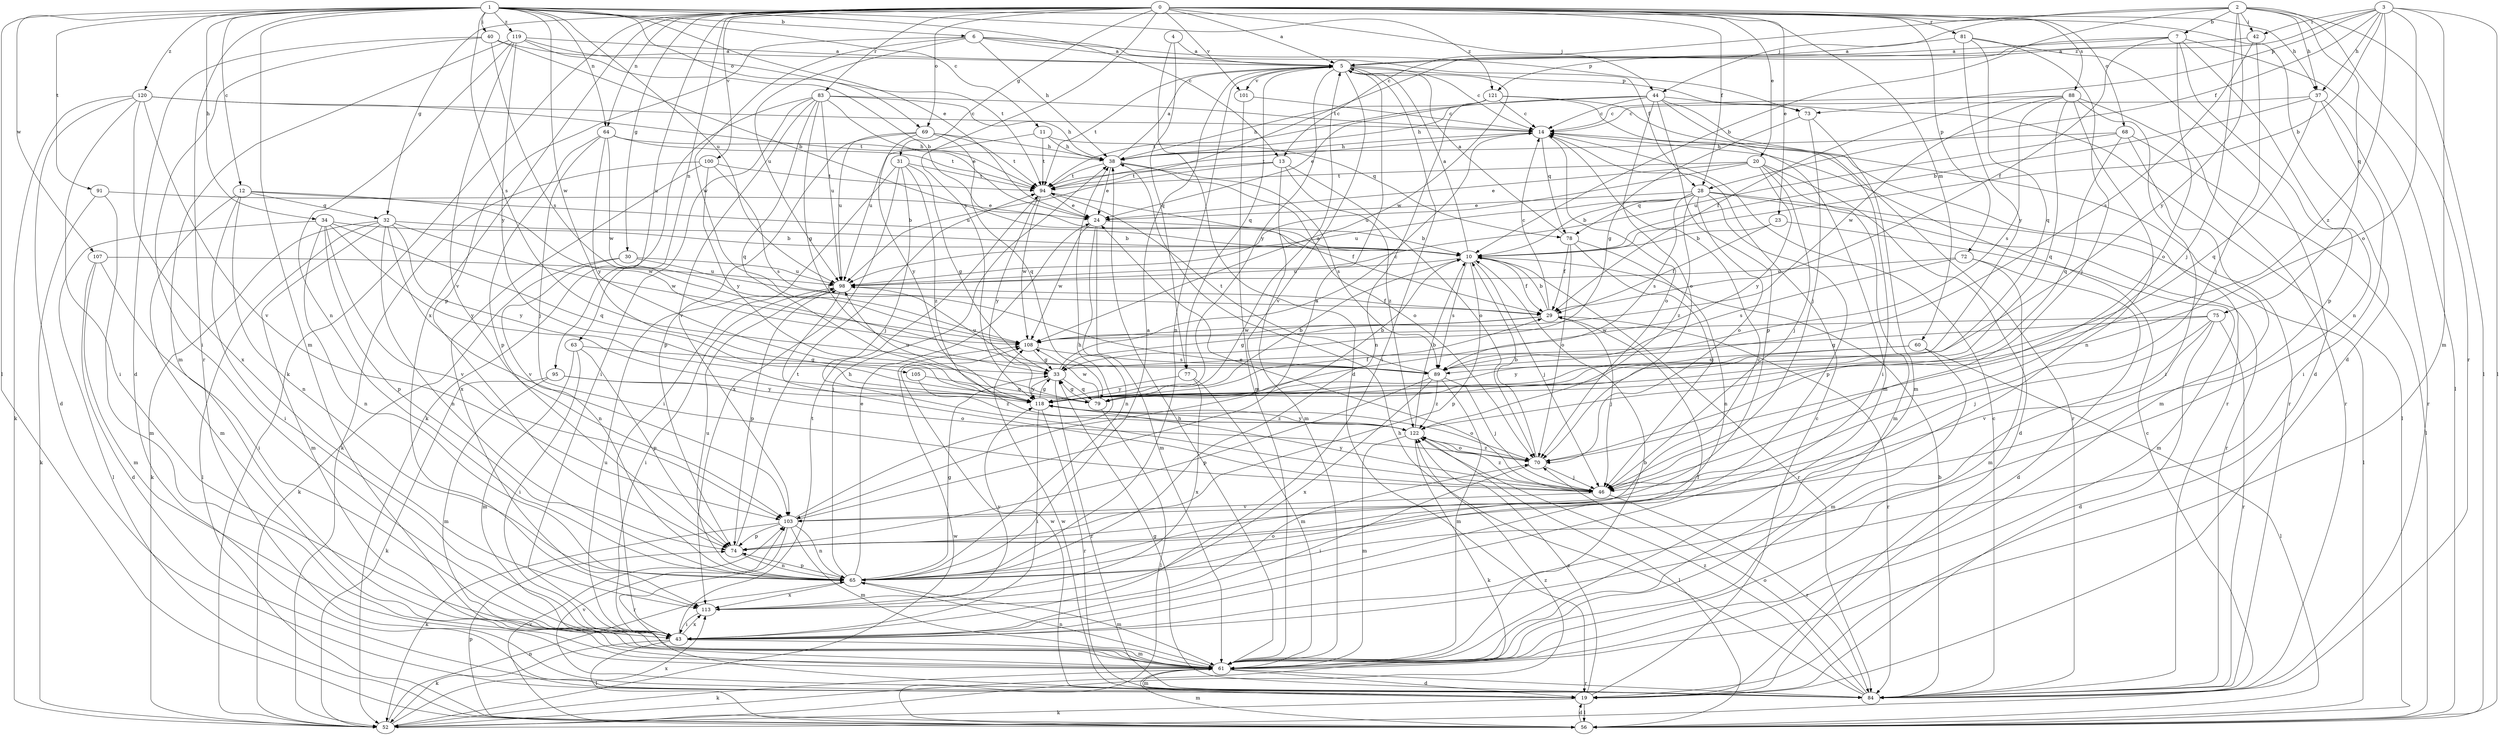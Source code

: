 strict digraph  {
0;
1;
2;
3;
4;
5;
6;
7;
10;
11;
12;
13;
14;
19;
20;
23;
24;
28;
29;
30;
31;
32;
33;
34;
37;
38;
40;
42;
43;
44;
46;
52;
56;
60;
61;
63;
64;
65;
68;
69;
70;
72;
73;
74;
75;
77;
78;
79;
81;
83;
84;
88;
89;
91;
94;
95;
98;
100;
101;
103;
105;
107;
108;
113;
118;
119;
120;
121;
122;
0 -> 5  [label=a];
0 -> 19  [label=d];
0 -> 20  [label=e];
0 -> 23  [label=e];
0 -> 28  [label=f];
0 -> 30  [label=g];
0 -> 31  [label=g];
0 -> 32  [label=g];
0 -> 44  [label=j];
0 -> 52  [label=k];
0 -> 60  [label=m];
0 -> 63  [label=n];
0 -> 64  [label=n];
0 -> 68  [label=o];
0 -> 69  [label=o];
0 -> 72  [label=p];
0 -> 81  [label=r];
0 -> 83  [label=r];
0 -> 88  [label=s];
0 -> 95  [label=u];
0 -> 100  [label=v];
0 -> 101  [label=v];
0 -> 113  [label=x];
0 -> 118  [label=y];
1 -> 6  [label=b];
1 -> 11  [label=c];
1 -> 12  [label=c];
1 -> 13  [label=c];
1 -> 24  [label=e];
1 -> 34  [label=h];
1 -> 37  [label=h];
1 -> 40  [label=i];
1 -> 56  [label=l];
1 -> 61  [label=m];
1 -> 64  [label=n];
1 -> 69  [label=o];
1 -> 84  [label=r];
1 -> 89  [label=s];
1 -> 91  [label=t];
1 -> 98  [label=u];
1 -> 105  [label=w];
1 -> 107  [label=w];
1 -> 119  [label=z];
1 -> 120  [label=z];
1 -> 121  [label=z];
2 -> 7  [label=b];
2 -> 10  [label=b];
2 -> 13  [label=c];
2 -> 37  [label=h];
2 -> 42  [label=i];
2 -> 44  [label=j];
2 -> 46  [label=j];
2 -> 56  [label=l];
2 -> 75  [label=q];
2 -> 84  [label=r];
2 -> 118  [label=y];
3 -> 10  [label=b];
3 -> 28  [label=f];
3 -> 37  [label=h];
3 -> 42  [label=i];
3 -> 56  [label=l];
3 -> 61  [label=m];
3 -> 70  [label=o];
3 -> 73  [label=p];
3 -> 121  [label=z];
3 -> 122  [label=z];
4 -> 5  [label=a];
4 -> 19  [label=d];
4 -> 77  [label=q];
5 -> 14  [label=c];
5 -> 43  [label=i];
5 -> 65  [label=n];
5 -> 73  [label=p];
5 -> 77  [label=q];
5 -> 94  [label=t];
5 -> 101  [label=v];
5 -> 103  [label=v];
5 -> 108  [label=w];
5 -> 118  [label=y];
6 -> 5  [label=a];
6 -> 28  [label=f];
6 -> 38  [label=h];
6 -> 73  [label=p];
6 -> 74  [label=p];
6 -> 98  [label=u];
6 -> 108  [label=w];
7 -> 5  [label=a];
7 -> 29  [label=f];
7 -> 56  [label=l];
7 -> 65  [label=n];
7 -> 70  [label=o];
7 -> 74  [label=p];
7 -> 94  [label=t];
10 -> 5  [label=a];
10 -> 29  [label=f];
10 -> 46  [label=j];
10 -> 74  [label=p];
10 -> 84  [label=r];
10 -> 89  [label=s];
10 -> 98  [label=u];
11 -> 38  [label=h];
11 -> 78  [label=q];
11 -> 94  [label=t];
11 -> 98  [label=u];
12 -> 10  [label=b];
12 -> 32  [label=g];
12 -> 43  [label=i];
12 -> 61  [label=m];
12 -> 65  [label=n];
12 -> 108  [label=w];
13 -> 61  [label=m];
13 -> 70  [label=o];
13 -> 94  [label=t];
13 -> 98  [label=u];
13 -> 122  [label=z];
14 -> 38  [label=h];
14 -> 70  [label=o];
14 -> 78  [label=q];
14 -> 84  [label=r];
14 -> 94  [label=t];
19 -> 14  [label=c];
19 -> 52  [label=k];
19 -> 56  [label=l];
19 -> 61  [label=m];
19 -> 108  [label=w];
19 -> 122  [label=z];
20 -> 19  [label=d];
20 -> 24  [label=e];
20 -> 46  [label=j];
20 -> 61  [label=m];
20 -> 94  [label=t];
20 -> 98  [label=u];
20 -> 118  [label=y];
23 -> 10  [label=b];
23 -> 29  [label=f];
23 -> 61  [label=m];
24 -> 10  [label=b];
24 -> 61  [label=m];
24 -> 65  [label=n];
24 -> 108  [label=w];
28 -> 10  [label=b];
28 -> 24  [label=e];
28 -> 56  [label=l];
28 -> 70  [label=o];
28 -> 74  [label=p];
28 -> 78  [label=q];
28 -> 84  [label=r];
28 -> 89  [label=s];
28 -> 98  [label=u];
28 -> 122  [label=z];
29 -> 10  [label=b];
29 -> 14  [label=c];
29 -> 33  [label=g];
29 -> 46  [label=j];
29 -> 84  [label=r];
29 -> 108  [label=w];
30 -> 29  [label=f];
30 -> 52  [label=k];
30 -> 65  [label=n];
30 -> 98  [label=u];
31 -> 33  [label=g];
31 -> 43  [label=i];
31 -> 46  [label=j];
31 -> 94  [label=t];
31 -> 113  [label=x];
31 -> 122  [label=z];
32 -> 10  [label=b];
32 -> 52  [label=k];
32 -> 56  [label=l];
32 -> 61  [label=m];
32 -> 65  [label=n];
32 -> 103  [label=v];
32 -> 108  [label=w];
32 -> 118  [label=y];
33 -> 14  [label=c];
33 -> 79  [label=q];
33 -> 84  [label=r];
33 -> 98  [label=u];
33 -> 118  [label=y];
34 -> 10  [label=b];
34 -> 56  [label=l];
34 -> 65  [label=n];
34 -> 74  [label=p];
34 -> 79  [label=q];
34 -> 103  [label=v];
34 -> 118  [label=y];
37 -> 10  [label=b];
37 -> 14  [label=c];
37 -> 43  [label=i];
37 -> 79  [label=q];
37 -> 84  [label=r];
38 -> 5  [label=a];
38 -> 24  [label=e];
38 -> 70  [label=o];
38 -> 89  [label=s];
38 -> 94  [label=t];
40 -> 5  [label=a];
40 -> 10  [label=b];
40 -> 19  [label=d];
40 -> 43  [label=i];
40 -> 89  [label=s];
42 -> 5  [label=a];
42 -> 46  [label=j];
42 -> 89  [label=s];
43 -> 29  [label=f];
43 -> 52  [label=k];
43 -> 56  [label=l];
43 -> 61  [label=m];
43 -> 94  [label=t];
43 -> 98  [label=u];
43 -> 113  [label=x];
44 -> 14  [label=c];
44 -> 38  [label=h];
44 -> 43  [label=i];
44 -> 56  [label=l];
44 -> 70  [label=o];
44 -> 74  [label=p];
44 -> 84  [label=r];
44 -> 94  [label=t];
46 -> 24  [label=e];
46 -> 84  [label=r];
46 -> 103  [label=v];
46 -> 118  [label=y];
46 -> 122  [label=z];
52 -> 14  [label=c];
52 -> 65  [label=n];
52 -> 108  [label=w];
52 -> 113  [label=x];
52 -> 122  [label=z];
56 -> 19  [label=d];
56 -> 61  [label=m];
56 -> 74  [label=p];
56 -> 103  [label=v];
60 -> 56  [label=l];
60 -> 61  [label=m];
60 -> 89  [label=s];
60 -> 118  [label=y];
61 -> 10  [label=b];
61 -> 19  [label=d];
61 -> 38  [label=h];
61 -> 52  [label=k];
61 -> 65  [label=n];
61 -> 84  [label=r];
63 -> 33  [label=g];
63 -> 43  [label=i];
63 -> 61  [label=m];
63 -> 74  [label=p];
64 -> 38  [label=h];
64 -> 46  [label=j];
64 -> 74  [label=p];
64 -> 94  [label=t];
64 -> 108  [label=w];
64 -> 118  [label=y];
65 -> 5  [label=a];
65 -> 14  [label=c];
65 -> 24  [label=e];
65 -> 33  [label=g];
65 -> 38  [label=h];
65 -> 61  [label=m];
65 -> 74  [label=p];
65 -> 98  [label=u];
65 -> 113  [label=x];
68 -> 38  [label=h];
68 -> 56  [label=l];
68 -> 61  [label=m];
68 -> 79  [label=q];
68 -> 98  [label=u];
69 -> 38  [label=h];
69 -> 74  [label=p];
69 -> 79  [label=q];
69 -> 94  [label=t];
69 -> 98  [label=u];
69 -> 118  [label=y];
70 -> 10  [label=b];
70 -> 43  [label=i];
70 -> 46  [label=j];
70 -> 122  [label=z];
72 -> 19  [label=d];
72 -> 61  [label=m];
72 -> 89  [label=s];
72 -> 98  [label=u];
73 -> 33  [label=g];
73 -> 46  [label=j];
73 -> 61  [label=m];
74 -> 65  [label=n];
74 -> 94  [label=t];
75 -> 19  [label=d];
75 -> 33  [label=g];
75 -> 46  [label=j];
75 -> 84  [label=r];
75 -> 103  [label=v];
75 -> 108  [label=w];
77 -> 61  [label=m];
77 -> 113  [label=x];
77 -> 118  [label=y];
78 -> 5  [label=a];
78 -> 29  [label=f];
78 -> 46  [label=j];
78 -> 65  [label=n];
78 -> 70  [label=o];
79 -> 10  [label=b];
79 -> 33  [label=g];
79 -> 56  [label=l];
79 -> 108  [label=w];
81 -> 5  [label=a];
81 -> 19  [label=d];
81 -> 46  [label=j];
81 -> 79  [label=q];
81 -> 118  [label=y];
83 -> 14  [label=c];
83 -> 24  [label=e];
83 -> 33  [label=g];
83 -> 38  [label=h];
83 -> 43  [label=i];
83 -> 52  [label=k];
83 -> 79  [label=q];
83 -> 98  [label=u];
83 -> 103  [label=v];
84 -> 10  [label=b];
84 -> 14  [label=c];
84 -> 33  [label=g];
84 -> 38  [label=h];
84 -> 70  [label=o];
84 -> 103  [label=v];
84 -> 108  [label=w];
84 -> 122  [label=z];
88 -> 14  [label=c];
88 -> 29  [label=f];
88 -> 43  [label=i];
88 -> 65  [label=n];
88 -> 79  [label=q];
88 -> 84  [label=r];
88 -> 89  [label=s];
88 -> 108  [label=w];
89 -> 46  [label=j];
89 -> 61  [label=m];
89 -> 74  [label=p];
89 -> 94  [label=t];
89 -> 113  [label=x];
89 -> 122  [label=z];
91 -> 24  [label=e];
91 -> 52  [label=k];
91 -> 61  [label=m];
94 -> 24  [label=e];
94 -> 29  [label=f];
94 -> 108  [label=w];
94 -> 118  [label=y];
95 -> 52  [label=k];
95 -> 61  [label=m];
95 -> 70  [label=o];
95 -> 118  [label=y];
98 -> 29  [label=f];
98 -> 43  [label=i];
98 -> 46  [label=j];
98 -> 74  [label=p];
100 -> 52  [label=k];
100 -> 89  [label=s];
100 -> 94  [label=t];
100 -> 113  [label=x];
100 -> 118  [label=y];
101 -> 14  [label=c];
101 -> 61  [label=m];
103 -> 5  [label=a];
103 -> 38  [label=h];
103 -> 52  [label=k];
103 -> 61  [label=m];
103 -> 65  [label=n];
103 -> 74  [label=p];
103 -> 84  [label=r];
105 -> 79  [label=q];
105 -> 122  [label=z];
107 -> 19  [label=d];
107 -> 43  [label=i];
107 -> 61  [label=m];
107 -> 98  [label=u];
108 -> 33  [label=g];
108 -> 89  [label=s];
113 -> 43  [label=i];
113 -> 70  [label=o];
113 -> 118  [label=y];
118 -> 5  [label=a];
118 -> 10  [label=b];
118 -> 29  [label=f];
118 -> 33  [label=g];
118 -> 43  [label=i];
118 -> 70  [label=o];
118 -> 84  [label=r];
118 -> 98  [label=u];
118 -> 122  [label=z];
119 -> 5  [label=a];
119 -> 10  [label=b];
119 -> 61  [label=m];
119 -> 65  [label=n];
119 -> 94  [label=t];
119 -> 103  [label=v];
119 -> 118  [label=y];
120 -> 14  [label=c];
120 -> 19  [label=d];
120 -> 43  [label=i];
120 -> 52  [label=k];
120 -> 94  [label=t];
120 -> 103  [label=v];
120 -> 113  [label=x];
121 -> 14  [label=c];
121 -> 24  [label=e];
121 -> 38  [label=h];
121 -> 61  [label=m];
121 -> 65  [label=n];
121 -> 84  [label=r];
122 -> 10  [label=b];
122 -> 52  [label=k];
122 -> 56  [label=l];
122 -> 61  [label=m];
122 -> 70  [label=o];
122 -> 118  [label=y];
}
